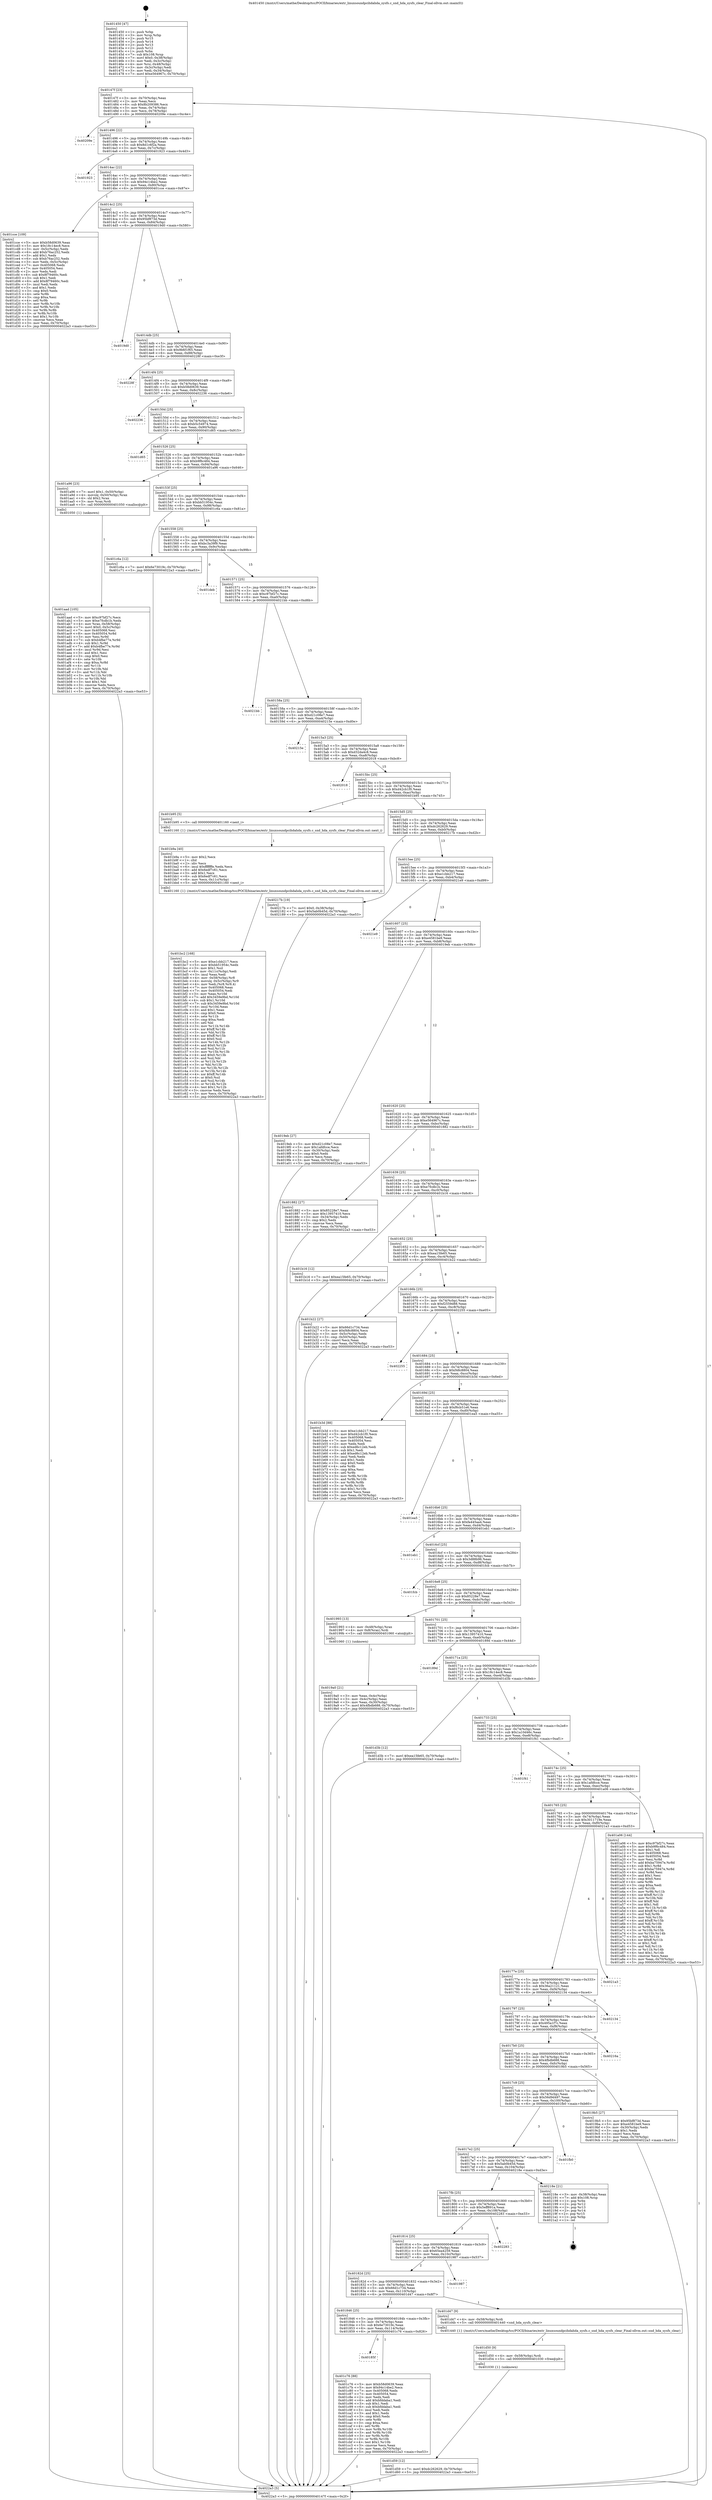 digraph "0x401450" {
  label = "0x401450 (/mnt/c/Users/mathe/Desktop/tcc/POCII/binaries/extr_linuxsoundpcihdahda_sysfs.c_snd_hda_sysfs_clear_Final-ollvm.out::main(0))"
  labelloc = "t"
  node[shape=record]

  Entry [label="",width=0.3,height=0.3,shape=circle,fillcolor=black,style=filled]
  "0x40147f" [label="{
     0x40147f [23]\l
     | [instrs]\l
     &nbsp;&nbsp;0x40147f \<+3\>: mov -0x70(%rbp),%eax\l
     &nbsp;&nbsp;0x401482 \<+2\>: mov %eax,%ecx\l
     &nbsp;&nbsp;0x401484 \<+6\>: sub $0x8b209386,%ecx\l
     &nbsp;&nbsp;0x40148a \<+3\>: mov %eax,-0x74(%rbp)\l
     &nbsp;&nbsp;0x40148d \<+3\>: mov %ecx,-0x78(%rbp)\l
     &nbsp;&nbsp;0x401490 \<+6\>: je 000000000040209e \<main+0xc4e\>\l
  }"]
  "0x40209e" [label="{
     0x40209e\l
  }", style=dashed]
  "0x401496" [label="{
     0x401496 [22]\l
     | [instrs]\l
     &nbsp;&nbsp;0x401496 \<+5\>: jmp 000000000040149b \<main+0x4b\>\l
     &nbsp;&nbsp;0x40149b \<+3\>: mov -0x74(%rbp),%eax\l
     &nbsp;&nbsp;0x40149e \<+5\>: sub $0x8d1c6f2a,%eax\l
     &nbsp;&nbsp;0x4014a3 \<+3\>: mov %eax,-0x7c(%rbp)\l
     &nbsp;&nbsp;0x4014a6 \<+6\>: je 0000000000401923 \<main+0x4d3\>\l
  }"]
  Exit [label="",width=0.3,height=0.3,shape=circle,fillcolor=black,style=filled,peripheries=2]
  "0x401923" [label="{
     0x401923\l
  }", style=dashed]
  "0x4014ac" [label="{
     0x4014ac [22]\l
     | [instrs]\l
     &nbsp;&nbsp;0x4014ac \<+5\>: jmp 00000000004014b1 \<main+0x61\>\l
     &nbsp;&nbsp;0x4014b1 \<+3\>: mov -0x74(%rbp),%eax\l
     &nbsp;&nbsp;0x4014b4 \<+5\>: sub $0x94c14be2,%eax\l
     &nbsp;&nbsp;0x4014b9 \<+3\>: mov %eax,-0x80(%rbp)\l
     &nbsp;&nbsp;0x4014bc \<+6\>: je 0000000000401cce \<main+0x87e\>\l
  }"]
  "0x401d59" [label="{
     0x401d59 [12]\l
     | [instrs]\l
     &nbsp;&nbsp;0x401d59 \<+7\>: movl $0xdc262629,-0x70(%rbp)\l
     &nbsp;&nbsp;0x401d60 \<+5\>: jmp 00000000004022a3 \<main+0xe53\>\l
  }"]
  "0x401cce" [label="{
     0x401cce [109]\l
     | [instrs]\l
     &nbsp;&nbsp;0x401cce \<+5\>: mov $0xb58d0639,%eax\l
     &nbsp;&nbsp;0x401cd3 \<+5\>: mov $0x18c14ec8,%ecx\l
     &nbsp;&nbsp;0x401cd8 \<+3\>: mov -0x5c(%rbp),%edx\l
     &nbsp;&nbsp;0x401cdb \<+6\>: add $0xb76ac252,%edx\l
     &nbsp;&nbsp;0x401ce1 \<+3\>: add $0x1,%edx\l
     &nbsp;&nbsp;0x401ce4 \<+6\>: sub $0xb76ac252,%edx\l
     &nbsp;&nbsp;0x401cea \<+3\>: mov %edx,-0x5c(%rbp)\l
     &nbsp;&nbsp;0x401ced \<+7\>: mov 0x405068,%edx\l
     &nbsp;&nbsp;0x401cf4 \<+7\>: mov 0x405054,%esi\l
     &nbsp;&nbsp;0x401cfb \<+2\>: mov %edx,%edi\l
     &nbsp;&nbsp;0x401cfd \<+6\>: sub $0x8f79460c,%edi\l
     &nbsp;&nbsp;0x401d03 \<+3\>: sub $0x1,%edi\l
     &nbsp;&nbsp;0x401d06 \<+6\>: add $0x8f79460c,%edi\l
     &nbsp;&nbsp;0x401d0c \<+3\>: imul %edi,%edx\l
     &nbsp;&nbsp;0x401d0f \<+3\>: and $0x1,%edx\l
     &nbsp;&nbsp;0x401d12 \<+3\>: cmp $0x0,%edx\l
     &nbsp;&nbsp;0x401d15 \<+4\>: sete %r8b\l
     &nbsp;&nbsp;0x401d19 \<+3\>: cmp $0xa,%esi\l
     &nbsp;&nbsp;0x401d1c \<+4\>: setl %r9b\l
     &nbsp;&nbsp;0x401d20 \<+3\>: mov %r8b,%r10b\l
     &nbsp;&nbsp;0x401d23 \<+3\>: and %r9b,%r10b\l
     &nbsp;&nbsp;0x401d26 \<+3\>: xor %r9b,%r8b\l
     &nbsp;&nbsp;0x401d29 \<+3\>: or %r8b,%r10b\l
     &nbsp;&nbsp;0x401d2c \<+4\>: test $0x1,%r10b\l
     &nbsp;&nbsp;0x401d30 \<+3\>: cmovne %ecx,%eax\l
     &nbsp;&nbsp;0x401d33 \<+3\>: mov %eax,-0x70(%rbp)\l
     &nbsp;&nbsp;0x401d36 \<+5\>: jmp 00000000004022a3 \<main+0xe53\>\l
  }"]
  "0x4014c2" [label="{
     0x4014c2 [25]\l
     | [instrs]\l
     &nbsp;&nbsp;0x4014c2 \<+5\>: jmp 00000000004014c7 \<main+0x77\>\l
     &nbsp;&nbsp;0x4014c7 \<+3\>: mov -0x74(%rbp),%eax\l
     &nbsp;&nbsp;0x4014ca \<+5\>: sub $0x95bf873d,%eax\l
     &nbsp;&nbsp;0x4014cf \<+6\>: mov %eax,-0x84(%rbp)\l
     &nbsp;&nbsp;0x4014d5 \<+6\>: je 00000000004019d0 \<main+0x580\>\l
  }"]
  "0x401d50" [label="{
     0x401d50 [9]\l
     | [instrs]\l
     &nbsp;&nbsp;0x401d50 \<+4\>: mov -0x58(%rbp),%rdi\l
     &nbsp;&nbsp;0x401d54 \<+5\>: call 0000000000401030 \<free@plt\>\l
     | [calls]\l
     &nbsp;&nbsp;0x401030 \{1\} (unknown)\l
  }"]
  "0x4019d0" [label="{
     0x4019d0\l
  }", style=dashed]
  "0x4014db" [label="{
     0x4014db [25]\l
     | [instrs]\l
     &nbsp;&nbsp;0x4014db \<+5\>: jmp 00000000004014e0 \<main+0x90\>\l
     &nbsp;&nbsp;0x4014e0 \<+3\>: mov -0x74(%rbp),%eax\l
     &nbsp;&nbsp;0x4014e3 \<+5\>: sub $0x9b6f1f65,%eax\l
     &nbsp;&nbsp;0x4014e8 \<+6\>: mov %eax,-0x88(%rbp)\l
     &nbsp;&nbsp;0x4014ee \<+6\>: je 000000000040228f \<main+0xe3f\>\l
  }"]
  "0x40185f" [label="{
     0x40185f\l
  }", style=dashed]
  "0x40228f" [label="{
     0x40228f\l
  }", style=dashed]
  "0x4014f4" [label="{
     0x4014f4 [25]\l
     | [instrs]\l
     &nbsp;&nbsp;0x4014f4 \<+5\>: jmp 00000000004014f9 \<main+0xa9\>\l
     &nbsp;&nbsp;0x4014f9 \<+3\>: mov -0x74(%rbp),%eax\l
     &nbsp;&nbsp;0x4014fc \<+5\>: sub $0xb58d0639,%eax\l
     &nbsp;&nbsp;0x401501 \<+6\>: mov %eax,-0x8c(%rbp)\l
     &nbsp;&nbsp;0x401507 \<+6\>: je 0000000000402236 \<main+0xde6\>\l
  }"]
  "0x401c76" [label="{
     0x401c76 [88]\l
     | [instrs]\l
     &nbsp;&nbsp;0x401c76 \<+5\>: mov $0xb58d0639,%eax\l
     &nbsp;&nbsp;0x401c7b \<+5\>: mov $0x94c14be2,%ecx\l
     &nbsp;&nbsp;0x401c80 \<+7\>: mov 0x405068,%edx\l
     &nbsp;&nbsp;0x401c87 \<+7\>: mov 0x405054,%esi\l
     &nbsp;&nbsp;0x401c8e \<+2\>: mov %edx,%edi\l
     &nbsp;&nbsp;0x401c90 \<+6\>: add $0xbfddaba1,%edi\l
     &nbsp;&nbsp;0x401c96 \<+3\>: sub $0x1,%edi\l
     &nbsp;&nbsp;0x401c99 \<+6\>: sub $0xbfddaba1,%edi\l
     &nbsp;&nbsp;0x401c9f \<+3\>: imul %edi,%edx\l
     &nbsp;&nbsp;0x401ca2 \<+3\>: and $0x1,%edx\l
     &nbsp;&nbsp;0x401ca5 \<+3\>: cmp $0x0,%edx\l
     &nbsp;&nbsp;0x401ca8 \<+4\>: sete %r8b\l
     &nbsp;&nbsp;0x401cac \<+3\>: cmp $0xa,%esi\l
     &nbsp;&nbsp;0x401caf \<+4\>: setl %r9b\l
     &nbsp;&nbsp;0x401cb3 \<+3\>: mov %r8b,%r10b\l
     &nbsp;&nbsp;0x401cb6 \<+3\>: and %r9b,%r10b\l
     &nbsp;&nbsp;0x401cb9 \<+3\>: xor %r9b,%r8b\l
     &nbsp;&nbsp;0x401cbc \<+3\>: or %r8b,%r10b\l
     &nbsp;&nbsp;0x401cbf \<+4\>: test $0x1,%r10b\l
     &nbsp;&nbsp;0x401cc3 \<+3\>: cmovne %ecx,%eax\l
     &nbsp;&nbsp;0x401cc6 \<+3\>: mov %eax,-0x70(%rbp)\l
     &nbsp;&nbsp;0x401cc9 \<+5\>: jmp 00000000004022a3 \<main+0xe53\>\l
  }"]
  "0x402236" [label="{
     0x402236\l
  }", style=dashed]
  "0x40150d" [label="{
     0x40150d [25]\l
     | [instrs]\l
     &nbsp;&nbsp;0x40150d \<+5\>: jmp 0000000000401512 \<main+0xc2\>\l
     &nbsp;&nbsp;0x401512 \<+3\>: mov -0x74(%rbp),%eax\l
     &nbsp;&nbsp;0x401515 \<+5\>: sub $0xb5c54974,%eax\l
     &nbsp;&nbsp;0x40151a \<+6\>: mov %eax,-0x90(%rbp)\l
     &nbsp;&nbsp;0x401520 \<+6\>: je 0000000000401d65 \<main+0x915\>\l
  }"]
  "0x401846" [label="{
     0x401846 [25]\l
     | [instrs]\l
     &nbsp;&nbsp;0x401846 \<+5\>: jmp 000000000040184b \<main+0x3fb\>\l
     &nbsp;&nbsp;0x40184b \<+3\>: mov -0x74(%rbp),%eax\l
     &nbsp;&nbsp;0x40184e \<+5\>: sub $0x6e73019c,%eax\l
     &nbsp;&nbsp;0x401853 \<+6\>: mov %eax,-0x114(%rbp)\l
     &nbsp;&nbsp;0x401859 \<+6\>: je 0000000000401c76 \<main+0x826\>\l
  }"]
  "0x401d65" [label="{
     0x401d65\l
  }", style=dashed]
  "0x401526" [label="{
     0x401526 [25]\l
     | [instrs]\l
     &nbsp;&nbsp;0x401526 \<+5\>: jmp 000000000040152b \<main+0xdb\>\l
     &nbsp;&nbsp;0x40152b \<+3\>: mov -0x74(%rbp),%eax\l
     &nbsp;&nbsp;0x40152e \<+5\>: sub $0xb9f6c484,%eax\l
     &nbsp;&nbsp;0x401533 \<+6\>: mov %eax,-0x94(%rbp)\l
     &nbsp;&nbsp;0x401539 \<+6\>: je 0000000000401a96 \<main+0x646\>\l
  }"]
  "0x401d47" [label="{
     0x401d47 [9]\l
     | [instrs]\l
     &nbsp;&nbsp;0x401d47 \<+4\>: mov -0x58(%rbp),%rdi\l
     &nbsp;&nbsp;0x401d4b \<+5\>: call 0000000000401440 \<snd_hda_sysfs_clear\>\l
     | [calls]\l
     &nbsp;&nbsp;0x401440 \{1\} (/mnt/c/Users/mathe/Desktop/tcc/POCII/binaries/extr_linuxsoundpcihdahda_sysfs.c_snd_hda_sysfs_clear_Final-ollvm.out::snd_hda_sysfs_clear)\l
  }"]
  "0x401a96" [label="{
     0x401a96 [23]\l
     | [instrs]\l
     &nbsp;&nbsp;0x401a96 \<+7\>: movl $0x1,-0x50(%rbp)\l
     &nbsp;&nbsp;0x401a9d \<+4\>: movslq -0x50(%rbp),%rax\l
     &nbsp;&nbsp;0x401aa1 \<+4\>: shl $0x2,%rax\l
     &nbsp;&nbsp;0x401aa5 \<+3\>: mov %rax,%rdi\l
     &nbsp;&nbsp;0x401aa8 \<+5\>: call 0000000000401050 \<malloc@plt\>\l
     | [calls]\l
     &nbsp;&nbsp;0x401050 \{1\} (unknown)\l
  }"]
  "0x40153f" [label="{
     0x40153f [25]\l
     | [instrs]\l
     &nbsp;&nbsp;0x40153f \<+5\>: jmp 0000000000401544 \<main+0xf4\>\l
     &nbsp;&nbsp;0x401544 \<+3\>: mov -0x74(%rbp),%eax\l
     &nbsp;&nbsp;0x401547 \<+5\>: sub $0xbb51954c,%eax\l
     &nbsp;&nbsp;0x40154c \<+6\>: mov %eax,-0x98(%rbp)\l
     &nbsp;&nbsp;0x401552 \<+6\>: je 0000000000401c6a \<main+0x81a\>\l
  }"]
  "0x40182d" [label="{
     0x40182d [25]\l
     | [instrs]\l
     &nbsp;&nbsp;0x40182d \<+5\>: jmp 0000000000401832 \<main+0x3e2\>\l
     &nbsp;&nbsp;0x401832 \<+3\>: mov -0x74(%rbp),%eax\l
     &nbsp;&nbsp;0x401835 \<+5\>: sub $0x66d1c734,%eax\l
     &nbsp;&nbsp;0x40183a \<+6\>: mov %eax,-0x110(%rbp)\l
     &nbsp;&nbsp;0x401840 \<+6\>: je 0000000000401d47 \<main+0x8f7\>\l
  }"]
  "0x401c6a" [label="{
     0x401c6a [12]\l
     | [instrs]\l
     &nbsp;&nbsp;0x401c6a \<+7\>: movl $0x6e73019c,-0x70(%rbp)\l
     &nbsp;&nbsp;0x401c71 \<+5\>: jmp 00000000004022a3 \<main+0xe53\>\l
  }"]
  "0x401558" [label="{
     0x401558 [25]\l
     | [instrs]\l
     &nbsp;&nbsp;0x401558 \<+5\>: jmp 000000000040155d \<main+0x10d\>\l
     &nbsp;&nbsp;0x40155d \<+3\>: mov -0x74(%rbp),%eax\l
     &nbsp;&nbsp;0x401560 \<+5\>: sub $0xbc3a39f9,%eax\l
     &nbsp;&nbsp;0x401565 \<+6\>: mov %eax,-0x9c(%rbp)\l
     &nbsp;&nbsp;0x40156b \<+6\>: je 0000000000401deb \<main+0x99b\>\l
  }"]
  "0x401987" [label="{
     0x401987\l
  }", style=dashed]
  "0x401deb" [label="{
     0x401deb\l
  }", style=dashed]
  "0x401571" [label="{
     0x401571 [25]\l
     | [instrs]\l
     &nbsp;&nbsp;0x401571 \<+5\>: jmp 0000000000401576 \<main+0x126\>\l
     &nbsp;&nbsp;0x401576 \<+3\>: mov -0x74(%rbp),%eax\l
     &nbsp;&nbsp;0x401579 \<+5\>: sub $0xc97bf27c,%eax\l
     &nbsp;&nbsp;0x40157e \<+6\>: mov %eax,-0xa0(%rbp)\l
     &nbsp;&nbsp;0x401584 \<+6\>: je 00000000004021bb \<main+0xd6b\>\l
  }"]
  "0x401814" [label="{
     0x401814 [25]\l
     | [instrs]\l
     &nbsp;&nbsp;0x401814 \<+5\>: jmp 0000000000401819 \<main+0x3c9\>\l
     &nbsp;&nbsp;0x401819 \<+3\>: mov -0x74(%rbp),%eax\l
     &nbsp;&nbsp;0x40181c \<+5\>: sub $0x65ea4259,%eax\l
     &nbsp;&nbsp;0x401821 \<+6\>: mov %eax,-0x10c(%rbp)\l
     &nbsp;&nbsp;0x401827 \<+6\>: je 0000000000401987 \<main+0x537\>\l
  }"]
  "0x4021bb" [label="{
     0x4021bb\l
  }", style=dashed]
  "0x40158a" [label="{
     0x40158a [25]\l
     | [instrs]\l
     &nbsp;&nbsp;0x40158a \<+5\>: jmp 000000000040158f \<main+0x13f\>\l
     &nbsp;&nbsp;0x40158f \<+3\>: mov -0x74(%rbp),%eax\l
     &nbsp;&nbsp;0x401592 \<+5\>: sub $0xd21c08e7,%eax\l
     &nbsp;&nbsp;0x401597 \<+6\>: mov %eax,-0xa4(%rbp)\l
     &nbsp;&nbsp;0x40159d \<+6\>: je 000000000040215e \<main+0xd0e\>\l
  }"]
  "0x402283" [label="{
     0x402283\l
  }", style=dashed]
  "0x40215e" [label="{
     0x40215e\l
  }", style=dashed]
  "0x4015a3" [label="{
     0x4015a3 [25]\l
     | [instrs]\l
     &nbsp;&nbsp;0x4015a3 \<+5\>: jmp 00000000004015a8 \<main+0x158\>\l
     &nbsp;&nbsp;0x4015a8 \<+3\>: mov -0x74(%rbp),%eax\l
     &nbsp;&nbsp;0x4015ab \<+5\>: sub $0xd32da4c8,%eax\l
     &nbsp;&nbsp;0x4015b0 \<+6\>: mov %eax,-0xa8(%rbp)\l
     &nbsp;&nbsp;0x4015b6 \<+6\>: je 0000000000402018 \<main+0xbc8\>\l
  }"]
  "0x4017fb" [label="{
     0x4017fb [25]\l
     | [instrs]\l
     &nbsp;&nbsp;0x4017fb \<+5\>: jmp 0000000000401800 \<main+0x3b0\>\l
     &nbsp;&nbsp;0x401800 \<+3\>: mov -0x74(%rbp),%eax\l
     &nbsp;&nbsp;0x401803 \<+5\>: sub $0x5eff891a,%eax\l
     &nbsp;&nbsp;0x401808 \<+6\>: mov %eax,-0x108(%rbp)\l
     &nbsp;&nbsp;0x40180e \<+6\>: je 0000000000402283 \<main+0xe33\>\l
  }"]
  "0x402018" [label="{
     0x402018\l
  }", style=dashed]
  "0x4015bc" [label="{
     0x4015bc [25]\l
     | [instrs]\l
     &nbsp;&nbsp;0x4015bc \<+5\>: jmp 00000000004015c1 \<main+0x171\>\l
     &nbsp;&nbsp;0x4015c1 \<+3\>: mov -0x74(%rbp),%eax\l
     &nbsp;&nbsp;0x4015c4 \<+5\>: sub $0xd42cb1f0,%eax\l
     &nbsp;&nbsp;0x4015c9 \<+6\>: mov %eax,-0xac(%rbp)\l
     &nbsp;&nbsp;0x4015cf \<+6\>: je 0000000000401b95 \<main+0x745\>\l
  }"]
  "0x40218e" [label="{
     0x40218e [21]\l
     | [instrs]\l
     &nbsp;&nbsp;0x40218e \<+3\>: mov -0x38(%rbp),%eax\l
     &nbsp;&nbsp;0x402191 \<+7\>: add $0x108,%rsp\l
     &nbsp;&nbsp;0x402198 \<+1\>: pop %rbx\l
     &nbsp;&nbsp;0x402199 \<+2\>: pop %r12\l
     &nbsp;&nbsp;0x40219b \<+2\>: pop %r13\l
     &nbsp;&nbsp;0x40219d \<+2\>: pop %r14\l
     &nbsp;&nbsp;0x40219f \<+2\>: pop %r15\l
     &nbsp;&nbsp;0x4021a1 \<+1\>: pop %rbp\l
     &nbsp;&nbsp;0x4021a2 \<+1\>: ret\l
  }"]
  "0x401b95" [label="{
     0x401b95 [5]\l
     | [instrs]\l
     &nbsp;&nbsp;0x401b95 \<+5\>: call 0000000000401160 \<next_i\>\l
     | [calls]\l
     &nbsp;&nbsp;0x401160 \{1\} (/mnt/c/Users/mathe/Desktop/tcc/POCII/binaries/extr_linuxsoundpcihdahda_sysfs.c_snd_hda_sysfs_clear_Final-ollvm.out::next_i)\l
  }"]
  "0x4015d5" [label="{
     0x4015d5 [25]\l
     | [instrs]\l
     &nbsp;&nbsp;0x4015d5 \<+5\>: jmp 00000000004015da \<main+0x18a\>\l
     &nbsp;&nbsp;0x4015da \<+3\>: mov -0x74(%rbp),%eax\l
     &nbsp;&nbsp;0x4015dd \<+5\>: sub $0xdc262629,%eax\l
     &nbsp;&nbsp;0x4015e2 \<+6\>: mov %eax,-0xb0(%rbp)\l
     &nbsp;&nbsp;0x4015e8 \<+6\>: je 000000000040217b \<main+0xd2b\>\l
  }"]
  "0x4017e2" [label="{
     0x4017e2 [25]\l
     | [instrs]\l
     &nbsp;&nbsp;0x4017e2 \<+5\>: jmp 00000000004017e7 \<main+0x397\>\l
     &nbsp;&nbsp;0x4017e7 \<+3\>: mov -0x74(%rbp),%eax\l
     &nbsp;&nbsp;0x4017ea \<+5\>: sub $0x5ab0b45d,%eax\l
     &nbsp;&nbsp;0x4017ef \<+6\>: mov %eax,-0x104(%rbp)\l
     &nbsp;&nbsp;0x4017f5 \<+6\>: je 000000000040218e \<main+0xd3e\>\l
  }"]
  "0x40217b" [label="{
     0x40217b [19]\l
     | [instrs]\l
     &nbsp;&nbsp;0x40217b \<+7\>: movl $0x0,-0x38(%rbp)\l
     &nbsp;&nbsp;0x402182 \<+7\>: movl $0x5ab0b45d,-0x70(%rbp)\l
     &nbsp;&nbsp;0x402189 \<+5\>: jmp 00000000004022a3 \<main+0xe53\>\l
  }"]
  "0x4015ee" [label="{
     0x4015ee [25]\l
     | [instrs]\l
     &nbsp;&nbsp;0x4015ee \<+5\>: jmp 00000000004015f3 \<main+0x1a3\>\l
     &nbsp;&nbsp;0x4015f3 \<+3\>: mov -0x74(%rbp),%eax\l
     &nbsp;&nbsp;0x4015f6 \<+5\>: sub $0xe1cbb217,%eax\l
     &nbsp;&nbsp;0x4015fb \<+6\>: mov %eax,-0xb4(%rbp)\l
     &nbsp;&nbsp;0x401601 \<+6\>: je 00000000004021e9 \<main+0xd99\>\l
  }"]
  "0x401fb0" [label="{
     0x401fb0\l
  }", style=dashed]
  "0x4021e9" [label="{
     0x4021e9\l
  }", style=dashed]
  "0x401607" [label="{
     0x401607 [25]\l
     | [instrs]\l
     &nbsp;&nbsp;0x401607 \<+5\>: jmp 000000000040160c \<main+0x1bc\>\l
     &nbsp;&nbsp;0x40160c \<+3\>: mov -0x74(%rbp),%eax\l
     &nbsp;&nbsp;0x40160f \<+5\>: sub $0xe4581be9,%eax\l
     &nbsp;&nbsp;0x401614 \<+6\>: mov %eax,-0xb8(%rbp)\l
     &nbsp;&nbsp;0x40161a \<+6\>: je 00000000004019eb \<main+0x59b\>\l
  }"]
  "0x401bc2" [label="{
     0x401bc2 [168]\l
     | [instrs]\l
     &nbsp;&nbsp;0x401bc2 \<+5\>: mov $0xe1cbb217,%ecx\l
     &nbsp;&nbsp;0x401bc7 \<+5\>: mov $0xbb51954c,%edx\l
     &nbsp;&nbsp;0x401bcc \<+3\>: mov $0x1,%sil\l
     &nbsp;&nbsp;0x401bcf \<+6\>: mov -0x11c(%rbp),%edi\l
     &nbsp;&nbsp;0x401bd5 \<+3\>: imul %eax,%edi\l
     &nbsp;&nbsp;0x401bd8 \<+4\>: mov -0x58(%rbp),%r8\l
     &nbsp;&nbsp;0x401bdc \<+4\>: movslq -0x5c(%rbp),%r9\l
     &nbsp;&nbsp;0x401be0 \<+4\>: mov %edi,(%r8,%r9,4)\l
     &nbsp;&nbsp;0x401be4 \<+7\>: mov 0x405068,%eax\l
     &nbsp;&nbsp;0x401beb \<+7\>: mov 0x405054,%edi\l
     &nbsp;&nbsp;0x401bf2 \<+3\>: mov %eax,%r10d\l
     &nbsp;&nbsp;0x401bf5 \<+7\>: add $0x3459e9bd,%r10d\l
     &nbsp;&nbsp;0x401bfc \<+4\>: sub $0x1,%r10d\l
     &nbsp;&nbsp;0x401c00 \<+7\>: sub $0x3459e9bd,%r10d\l
     &nbsp;&nbsp;0x401c07 \<+4\>: imul %r10d,%eax\l
     &nbsp;&nbsp;0x401c0b \<+3\>: and $0x1,%eax\l
     &nbsp;&nbsp;0x401c0e \<+3\>: cmp $0x0,%eax\l
     &nbsp;&nbsp;0x401c11 \<+4\>: sete %r11b\l
     &nbsp;&nbsp;0x401c15 \<+3\>: cmp $0xa,%edi\l
     &nbsp;&nbsp;0x401c18 \<+3\>: setl %bl\l
     &nbsp;&nbsp;0x401c1b \<+3\>: mov %r11b,%r14b\l
     &nbsp;&nbsp;0x401c1e \<+4\>: xor $0xff,%r14b\l
     &nbsp;&nbsp;0x401c22 \<+3\>: mov %bl,%r15b\l
     &nbsp;&nbsp;0x401c25 \<+4\>: xor $0xff,%r15b\l
     &nbsp;&nbsp;0x401c29 \<+4\>: xor $0x0,%sil\l
     &nbsp;&nbsp;0x401c2d \<+3\>: mov %r14b,%r12b\l
     &nbsp;&nbsp;0x401c30 \<+4\>: and $0x0,%r12b\l
     &nbsp;&nbsp;0x401c34 \<+3\>: and %sil,%r11b\l
     &nbsp;&nbsp;0x401c37 \<+3\>: mov %r15b,%r13b\l
     &nbsp;&nbsp;0x401c3a \<+4\>: and $0x0,%r13b\l
     &nbsp;&nbsp;0x401c3e \<+3\>: and %sil,%bl\l
     &nbsp;&nbsp;0x401c41 \<+3\>: or %r11b,%r12b\l
     &nbsp;&nbsp;0x401c44 \<+3\>: or %bl,%r13b\l
     &nbsp;&nbsp;0x401c47 \<+3\>: xor %r13b,%r12b\l
     &nbsp;&nbsp;0x401c4a \<+3\>: or %r15b,%r14b\l
     &nbsp;&nbsp;0x401c4d \<+4\>: xor $0xff,%r14b\l
     &nbsp;&nbsp;0x401c51 \<+4\>: or $0x0,%sil\l
     &nbsp;&nbsp;0x401c55 \<+3\>: and %sil,%r14b\l
     &nbsp;&nbsp;0x401c58 \<+3\>: or %r14b,%r12b\l
     &nbsp;&nbsp;0x401c5b \<+4\>: test $0x1,%r12b\l
     &nbsp;&nbsp;0x401c5f \<+3\>: cmovne %edx,%ecx\l
     &nbsp;&nbsp;0x401c62 \<+3\>: mov %ecx,-0x70(%rbp)\l
     &nbsp;&nbsp;0x401c65 \<+5\>: jmp 00000000004022a3 \<main+0xe53\>\l
  }"]
  "0x4019eb" [label="{
     0x4019eb [27]\l
     | [instrs]\l
     &nbsp;&nbsp;0x4019eb \<+5\>: mov $0xd21c08e7,%eax\l
     &nbsp;&nbsp;0x4019f0 \<+5\>: mov $0x1afdfcce,%ecx\l
     &nbsp;&nbsp;0x4019f5 \<+3\>: mov -0x30(%rbp),%edx\l
     &nbsp;&nbsp;0x4019f8 \<+3\>: cmp $0x0,%edx\l
     &nbsp;&nbsp;0x4019fb \<+3\>: cmove %ecx,%eax\l
     &nbsp;&nbsp;0x4019fe \<+3\>: mov %eax,-0x70(%rbp)\l
     &nbsp;&nbsp;0x401a01 \<+5\>: jmp 00000000004022a3 \<main+0xe53\>\l
  }"]
  "0x401620" [label="{
     0x401620 [25]\l
     | [instrs]\l
     &nbsp;&nbsp;0x401620 \<+5\>: jmp 0000000000401625 \<main+0x1d5\>\l
     &nbsp;&nbsp;0x401625 \<+3\>: mov -0x74(%rbp),%eax\l
     &nbsp;&nbsp;0x401628 \<+5\>: sub $0xe564967c,%eax\l
     &nbsp;&nbsp;0x40162d \<+6\>: mov %eax,-0xbc(%rbp)\l
     &nbsp;&nbsp;0x401633 \<+6\>: je 0000000000401882 \<main+0x432\>\l
  }"]
  "0x401b9a" [label="{
     0x401b9a [40]\l
     | [instrs]\l
     &nbsp;&nbsp;0x401b9a \<+5\>: mov $0x2,%ecx\l
     &nbsp;&nbsp;0x401b9f \<+1\>: cltd\l
     &nbsp;&nbsp;0x401ba0 \<+2\>: idiv %ecx\l
     &nbsp;&nbsp;0x401ba2 \<+6\>: imul $0xfffffffe,%edx,%ecx\l
     &nbsp;&nbsp;0x401ba8 \<+6\>: add $0x6edf7c61,%ecx\l
     &nbsp;&nbsp;0x401bae \<+3\>: add $0x1,%ecx\l
     &nbsp;&nbsp;0x401bb1 \<+6\>: sub $0x6edf7c61,%ecx\l
     &nbsp;&nbsp;0x401bb7 \<+6\>: mov %ecx,-0x11c(%rbp)\l
     &nbsp;&nbsp;0x401bbd \<+5\>: call 0000000000401160 \<next_i\>\l
     | [calls]\l
     &nbsp;&nbsp;0x401160 \{1\} (/mnt/c/Users/mathe/Desktop/tcc/POCII/binaries/extr_linuxsoundpcihdahda_sysfs.c_snd_hda_sysfs_clear_Final-ollvm.out::next_i)\l
  }"]
  "0x401882" [label="{
     0x401882 [27]\l
     | [instrs]\l
     &nbsp;&nbsp;0x401882 \<+5\>: mov $0x85228e7,%eax\l
     &nbsp;&nbsp;0x401887 \<+5\>: mov $0x13957410,%ecx\l
     &nbsp;&nbsp;0x40188c \<+3\>: mov -0x34(%rbp),%edx\l
     &nbsp;&nbsp;0x40188f \<+3\>: cmp $0x2,%edx\l
     &nbsp;&nbsp;0x401892 \<+3\>: cmovne %ecx,%eax\l
     &nbsp;&nbsp;0x401895 \<+3\>: mov %eax,-0x70(%rbp)\l
     &nbsp;&nbsp;0x401898 \<+5\>: jmp 00000000004022a3 \<main+0xe53\>\l
  }"]
  "0x401639" [label="{
     0x401639 [25]\l
     | [instrs]\l
     &nbsp;&nbsp;0x401639 \<+5\>: jmp 000000000040163e \<main+0x1ee\>\l
     &nbsp;&nbsp;0x40163e \<+3\>: mov -0x74(%rbp),%eax\l
     &nbsp;&nbsp;0x401641 \<+5\>: sub $0xe7fcdb1b,%eax\l
     &nbsp;&nbsp;0x401646 \<+6\>: mov %eax,-0xc0(%rbp)\l
     &nbsp;&nbsp;0x40164c \<+6\>: je 0000000000401b16 \<main+0x6c6\>\l
  }"]
  "0x4022a3" [label="{
     0x4022a3 [5]\l
     | [instrs]\l
     &nbsp;&nbsp;0x4022a3 \<+5\>: jmp 000000000040147f \<main+0x2f\>\l
  }"]
  "0x401450" [label="{
     0x401450 [47]\l
     | [instrs]\l
     &nbsp;&nbsp;0x401450 \<+1\>: push %rbp\l
     &nbsp;&nbsp;0x401451 \<+3\>: mov %rsp,%rbp\l
     &nbsp;&nbsp;0x401454 \<+2\>: push %r15\l
     &nbsp;&nbsp;0x401456 \<+2\>: push %r14\l
     &nbsp;&nbsp;0x401458 \<+2\>: push %r13\l
     &nbsp;&nbsp;0x40145a \<+2\>: push %r12\l
     &nbsp;&nbsp;0x40145c \<+1\>: push %rbx\l
     &nbsp;&nbsp;0x40145d \<+7\>: sub $0x108,%rsp\l
     &nbsp;&nbsp;0x401464 \<+7\>: movl $0x0,-0x38(%rbp)\l
     &nbsp;&nbsp;0x40146b \<+3\>: mov %edi,-0x3c(%rbp)\l
     &nbsp;&nbsp;0x40146e \<+4\>: mov %rsi,-0x48(%rbp)\l
     &nbsp;&nbsp;0x401472 \<+3\>: mov -0x3c(%rbp),%edi\l
     &nbsp;&nbsp;0x401475 \<+3\>: mov %edi,-0x34(%rbp)\l
     &nbsp;&nbsp;0x401478 \<+7\>: movl $0xe564967c,-0x70(%rbp)\l
  }"]
  "0x401aad" [label="{
     0x401aad [105]\l
     | [instrs]\l
     &nbsp;&nbsp;0x401aad \<+5\>: mov $0xc97bf27c,%ecx\l
     &nbsp;&nbsp;0x401ab2 \<+5\>: mov $0xe7fcdb1b,%edx\l
     &nbsp;&nbsp;0x401ab7 \<+4\>: mov %rax,-0x58(%rbp)\l
     &nbsp;&nbsp;0x401abb \<+7\>: movl $0x0,-0x5c(%rbp)\l
     &nbsp;&nbsp;0x401ac2 \<+7\>: mov 0x405068,%esi\l
     &nbsp;&nbsp;0x401ac9 \<+8\>: mov 0x405054,%r8d\l
     &nbsp;&nbsp;0x401ad1 \<+3\>: mov %esi,%r9d\l
     &nbsp;&nbsp;0x401ad4 \<+7\>: sub $0xb4fbe77e,%r9d\l
     &nbsp;&nbsp;0x401adb \<+4\>: sub $0x1,%r9d\l
     &nbsp;&nbsp;0x401adf \<+7\>: add $0xb4fbe77e,%r9d\l
     &nbsp;&nbsp;0x401ae6 \<+4\>: imul %r9d,%esi\l
     &nbsp;&nbsp;0x401aea \<+3\>: and $0x1,%esi\l
     &nbsp;&nbsp;0x401aed \<+3\>: cmp $0x0,%esi\l
     &nbsp;&nbsp;0x401af0 \<+4\>: sete %r10b\l
     &nbsp;&nbsp;0x401af4 \<+4\>: cmp $0xa,%r8d\l
     &nbsp;&nbsp;0x401af8 \<+4\>: setl %r11b\l
     &nbsp;&nbsp;0x401afc \<+3\>: mov %r10b,%bl\l
     &nbsp;&nbsp;0x401aff \<+3\>: and %r11b,%bl\l
     &nbsp;&nbsp;0x401b02 \<+3\>: xor %r11b,%r10b\l
     &nbsp;&nbsp;0x401b05 \<+3\>: or %r10b,%bl\l
     &nbsp;&nbsp;0x401b08 \<+3\>: test $0x1,%bl\l
     &nbsp;&nbsp;0x401b0b \<+3\>: cmovne %edx,%ecx\l
     &nbsp;&nbsp;0x401b0e \<+3\>: mov %ecx,-0x70(%rbp)\l
     &nbsp;&nbsp;0x401b11 \<+5\>: jmp 00000000004022a3 \<main+0xe53\>\l
  }"]
  "0x401b16" [label="{
     0x401b16 [12]\l
     | [instrs]\l
     &nbsp;&nbsp;0x401b16 \<+7\>: movl $0xea15fe65,-0x70(%rbp)\l
     &nbsp;&nbsp;0x401b1d \<+5\>: jmp 00000000004022a3 \<main+0xe53\>\l
  }"]
  "0x401652" [label="{
     0x401652 [25]\l
     | [instrs]\l
     &nbsp;&nbsp;0x401652 \<+5\>: jmp 0000000000401657 \<main+0x207\>\l
     &nbsp;&nbsp;0x401657 \<+3\>: mov -0x74(%rbp),%eax\l
     &nbsp;&nbsp;0x40165a \<+5\>: sub $0xea15fe65,%eax\l
     &nbsp;&nbsp;0x40165f \<+6\>: mov %eax,-0xc4(%rbp)\l
     &nbsp;&nbsp;0x401665 \<+6\>: je 0000000000401b22 \<main+0x6d2\>\l
  }"]
  "0x4017c9" [label="{
     0x4017c9 [25]\l
     | [instrs]\l
     &nbsp;&nbsp;0x4017c9 \<+5\>: jmp 00000000004017ce \<main+0x37e\>\l
     &nbsp;&nbsp;0x4017ce \<+3\>: mov -0x74(%rbp),%eax\l
     &nbsp;&nbsp;0x4017d1 \<+5\>: sub $0x56d9d497,%eax\l
     &nbsp;&nbsp;0x4017d6 \<+6\>: mov %eax,-0x100(%rbp)\l
     &nbsp;&nbsp;0x4017dc \<+6\>: je 0000000000401fb0 \<main+0xb60\>\l
  }"]
  "0x401b22" [label="{
     0x401b22 [27]\l
     | [instrs]\l
     &nbsp;&nbsp;0x401b22 \<+5\>: mov $0x66d1c734,%eax\l
     &nbsp;&nbsp;0x401b27 \<+5\>: mov $0xf48c8804,%ecx\l
     &nbsp;&nbsp;0x401b2c \<+3\>: mov -0x5c(%rbp),%edx\l
     &nbsp;&nbsp;0x401b2f \<+3\>: cmp -0x50(%rbp),%edx\l
     &nbsp;&nbsp;0x401b32 \<+3\>: cmovl %ecx,%eax\l
     &nbsp;&nbsp;0x401b35 \<+3\>: mov %eax,-0x70(%rbp)\l
     &nbsp;&nbsp;0x401b38 \<+5\>: jmp 00000000004022a3 \<main+0xe53\>\l
  }"]
  "0x40166b" [label="{
     0x40166b [25]\l
     | [instrs]\l
     &nbsp;&nbsp;0x40166b \<+5\>: jmp 0000000000401670 \<main+0x220\>\l
     &nbsp;&nbsp;0x401670 \<+3\>: mov -0x74(%rbp),%eax\l
     &nbsp;&nbsp;0x401673 \<+5\>: sub $0xf2559d88,%eax\l
     &nbsp;&nbsp;0x401678 \<+6\>: mov %eax,-0xc8(%rbp)\l
     &nbsp;&nbsp;0x40167e \<+6\>: je 0000000000402255 \<main+0xe05\>\l
  }"]
  "0x4019b5" [label="{
     0x4019b5 [27]\l
     | [instrs]\l
     &nbsp;&nbsp;0x4019b5 \<+5\>: mov $0x95bf873d,%eax\l
     &nbsp;&nbsp;0x4019ba \<+5\>: mov $0xe4581be9,%ecx\l
     &nbsp;&nbsp;0x4019bf \<+3\>: mov -0x30(%rbp),%edx\l
     &nbsp;&nbsp;0x4019c2 \<+3\>: cmp $0x1,%edx\l
     &nbsp;&nbsp;0x4019c5 \<+3\>: cmovl %ecx,%eax\l
     &nbsp;&nbsp;0x4019c8 \<+3\>: mov %eax,-0x70(%rbp)\l
     &nbsp;&nbsp;0x4019cb \<+5\>: jmp 00000000004022a3 \<main+0xe53\>\l
  }"]
  "0x402255" [label="{
     0x402255\l
  }", style=dashed]
  "0x401684" [label="{
     0x401684 [25]\l
     | [instrs]\l
     &nbsp;&nbsp;0x401684 \<+5\>: jmp 0000000000401689 \<main+0x239\>\l
     &nbsp;&nbsp;0x401689 \<+3\>: mov -0x74(%rbp),%eax\l
     &nbsp;&nbsp;0x40168c \<+5\>: sub $0xf48c8804,%eax\l
     &nbsp;&nbsp;0x401691 \<+6\>: mov %eax,-0xcc(%rbp)\l
     &nbsp;&nbsp;0x401697 \<+6\>: je 0000000000401b3d \<main+0x6ed\>\l
  }"]
  "0x4017b0" [label="{
     0x4017b0 [25]\l
     | [instrs]\l
     &nbsp;&nbsp;0x4017b0 \<+5\>: jmp 00000000004017b5 \<main+0x365\>\l
     &nbsp;&nbsp;0x4017b5 \<+3\>: mov -0x74(%rbp),%eax\l
     &nbsp;&nbsp;0x4017b8 \<+5\>: sub $0x4fbdb688,%eax\l
     &nbsp;&nbsp;0x4017bd \<+6\>: mov %eax,-0xfc(%rbp)\l
     &nbsp;&nbsp;0x4017c3 \<+6\>: je 00000000004019b5 \<main+0x565\>\l
  }"]
  "0x401b3d" [label="{
     0x401b3d [88]\l
     | [instrs]\l
     &nbsp;&nbsp;0x401b3d \<+5\>: mov $0xe1cbb217,%eax\l
     &nbsp;&nbsp;0x401b42 \<+5\>: mov $0xd42cb1f0,%ecx\l
     &nbsp;&nbsp;0x401b47 \<+7\>: mov 0x405068,%edx\l
     &nbsp;&nbsp;0x401b4e \<+7\>: mov 0x405054,%esi\l
     &nbsp;&nbsp;0x401b55 \<+2\>: mov %edx,%edi\l
     &nbsp;&nbsp;0x401b57 \<+6\>: sub $0xed6c12eb,%edi\l
     &nbsp;&nbsp;0x401b5d \<+3\>: sub $0x1,%edi\l
     &nbsp;&nbsp;0x401b60 \<+6\>: add $0xed6c12eb,%edi\l
     &nbsp;&nbsp;0x401b66 \<+3\>: imul %edi,%edx\l
     &nbsp;&nbsp;0x401b69 \<+3\>: and $0x1,%edx\l
     &nbsp;&nbsp;0x401b6c \<+3\>: cmp $0x0,%edx\l
     &nbsp;&nbsp;0x401b6f \<+4\>: sete %r8b\l
     &nbsp;&nbsp;0x401b73 \<+3\>: cmp $0xa,%esi\l
     &nbsp;&nbsp;0x401b76 \<+4\>: setl %r9b\l
     &nbsp;&nbsp;0x401b7a \<+3\>: mov %r8b,%r10b\l
     &nbsp;&nbsp;0x401b7d \<+3\>: and %r9b,%r10b\l
     &nbsp;&nbsp;0x401b80 \<+3\>: xor %r9b,%r8b\l
     &nbsp;&nbsp;0x401b83 \<+3\>: or %r8b,%r10b\l
     &nbsp;&nbsp;0x401b86 \<+4\>: test $0x1,%r10b\l
     &nbsp;&nbsp;0x401b8a \<+3\>: cmovne %ecx,%eax\l
     &nbsp;&nbsp;0x401b8d \<+3\>: mov %eax,-0x70(%rbp)\l
     &nbsp;&nbsp;0x401b90 \<+5\>: jmp 00000000004022a3 \<main+0xe53\>\l
  }"]
  "0x40169d" [label="{
     0x40169d [25]\l
     | [instrs]\l
     &nbsp;&nbsp;0x40169d \<+5\>: jmp 00000000004016a2 \<main+0x252\>\l
     &nbsp;&nbsp;0x4016a2 \<+3\>: mov -0x74(%rbp),%eax\l
     &nbsp;&nbsp;0x4016a5 \<+5\>: sub $0xf6cb51e6,%eax\l
     &nbsp;&nbsp;0x4016aa \<+6\>: mov %eax,-0xd0(%rbp)\l
     &nbsp;&nbsp;0x4016b0 \<+6\>: je 0000000000401ea5 \<main+0xa55\>\l
  }"]
  "0x40216a" [label="{
     0x40216a\l
  }", style=dashed]
  "0x401ea5" [label="{
     0x401ea5\l
  }", style=dashed]
  "0x4016b6" [label="{
     0x4016b6 [25]\l
     | [instrs]\l
     &nbsp;&nbsp;0x4016b6 \<+5\>: jmp 00000000004016bb \<main+0x26b\>\l
     &nbsp;&nbsp;0x4016bb \<+3\>: mov -0x74(%rbp),%eax\l
     &nbsp;&nbsp;0x4016be \<+5\>: sub $0xfa445aa4,%eax\l
     &nbsp;&nbsp;0x4016c3 \<+6\>: mov %eax,-0xd4(%rbp)\l
     &nbsp;&nbsp;0x4016c9 \<+6\>: je 0000000000401eb1 \<main+0xa61\>\l
  }"]
  "0x401797" [label="{
     0x401797 [25]\l
     | [instrs]\l
     &nbsp;&nbsp;0x401797 \<+5\>: jmp 000000000040179c \<main+0x34c\>\l
     &nbsp;&nbsp;0x40179c \<+3\>: mov -0x74(%rbp),%eax\l
     &nbsp;&nbsp;0x40179f \<+5\>: sub $0x495a1f7c,%eax\l
     &nbsp;&nbsp;0x4017a4 \<+6\>: mov %eax,-0xf8(%rbp)\l
     &nbsp;&nbsp;0x4017aa \<+6\>: je 000000000040216a \<main+0xd1a\>\l
  }"]
  "0x401eb1" [label="{
     0x401eb1\l
  }", style=dashed]
  "0x4016cf" [label="{
     0x4016cf [25]\l
     | [instrs]\l
     &nbsp;&nbsp;0x4016cf \<+5\>: jmp 00000000004016d4 \<main+0x284\>\l
     &nbsp;&nbsp;0x4016d4 \<+3\>: mov -0x74(%rbp),%eax\l
     &nbsp;&nbsp;0x4016d7 \<+5\>: sub $0x3d88b96,%eax\l
     &nbsp;&nbsp;0x4016dc \<+6\>: mov %eax,-0xd8(%rbp)\l
     &nbsp;&nbsp;0x4016e2 \<+6\>: je 0000000000401fcb \<main+0xb7b\>\l
  }"]
  "0x402134" [label="{
     0x402134\l
  }", style=dashed]
  "0x401fcb" [label="{
     0x401fcb\l
  }", style=dashed]
  "0x4016e8" [label="{
     0x4016e8 [25]\l
     | [instrs]\l
     &nbsp;&nbsp;0x4016e8 \<+5\>: jmp 00000000004016ed \<main+0x29d\>\l
     &nbsp;&nbsp;0x4016ed \<+3\>: mov -0x74(%rbp),%eax\l
     &nbsp;&nbsp;0x4016f0 \<+5\>: sub $0x85228e7,%eax\l
     &nbsp;&nbsp;0x4016f5 \<+6\>: mov %eax,-0xdc(%rbp)\l
     &nbsp;&nbsp;0x4016fb \<+6\>: je 0000000000401993 \<main+0x543\>\l
  }"]
  "0x40177e" [label="{
     0x40177e [25]\l
     | [instrs]\l
     &nbsp;&nbsp;0x40177e \<+5\>: jmp 0000000000401783 \<main+0x333\>\l
     &nbsp;&nbsp;0x401783 \<+3\>: mov -0x74(%rbp),%eax\l
     &nbsp;&nbsp;0x401786 \<+5\>: sub $0x36a21121,%eax\l
     &nbsp;&nbsp;0x40178b \<+6\>: mov %eax,-0xf4(%rbp)\l
     &nbsp;&nbsp;0x401791 \<+6\>: je 0000000000402134 \<main+0xce4\>\l
  }"]
  "0x401993" [label="{
     0x401993 [13]\l
     | [instrs]\l
     &nbsp;&nbsp;0x401993 \<+4\>: mov -0x48(%rbp),%rax\l
     &nbsp;&nbsp;0x401997 \<+4\>: mov 0x8(%rax),%rdi\l
     &nbsp;&nbsp;0x40199b \<+5\>: call 0000000000401060 \<atoi@plt\>\l
     | [calls]\l
     &nbsp;&nbsp;0x401060 \{1\} (unknown)\l
  }"]
  "0x401701" [label="{
     0x401701 [25]\l
     | [instrs]\l
     &nbsp;&nbsp;0x401701 \<+5\>: jmp 0000000000401706 \<main+0x2b6\>\l
     &nbsp;&nbsp;0x401706 \<+3\>: mov -0x74(%rbp),%eax\l
     &nbsp;&nbsp;0x401709 \<+5\>: sub $0x13957410,%eax\l
     &nbsp;&nbsp;0x40170e \<+6\>: mov %eax,-0xe0(%rbp)\l
     &nbsp;&nbsp;0x401714 \<+6\>: je 000000000040189d \<main+0x44d\>\l
  }"]
  "0x4019a0" [label="{
     0x4019a0 [21]\l
     | [instrs]\l
     &nbsp;&nbsp;0x4019a0 \<+3\>: mov %eax,-0x4c(%rbp)\l
     &nbsp;&nbsp;0x4019a3 \<+3\>: mov -0x4c(%rbp),%eax\l
     &nbsp;&nbsp;0x4019a6 \<+3\>: mov %eax,-0x30(%rbp)\l
     &nbsp;&nbsp;0x4019a9 \<+7\>: movl $0x4fbdb688,-0x70(%rbp)\l
     &nbsp;&nbsp;0x4019b0 \<+5\>: jmp 00000000004022a3 \<main+0xe53\>\l
  }"]
  "0x4021a3" [label="{
     0x4021a3\l
  }", style=dashed]
  "0x40189d" [label="{
     0x40189d\l
  }", style=dashed]
  "0x40171a" [label="{
     0x40171a [25]\l
     | [instrs]\l
     &nbsp;&nbsp;0x40171a \<+5\>: jmp 000000000040171f \<main+0x2cf\>\l
     &nbsp;&nbsp;0x40171f \<+3\>: mov -0x74(%rbp),%eax\l
     &nbsp;&nbsp;0x401722 \<+5\>: sub $0x18c14ec8,%eax\l
     &nbsp;&nbsp;0x401727 \<+6\>: mov %eax,-0xe4(%rbp)\l
     &nbsp;&nbsp;0x40172d \<+6\>: je 0000000000401d3b \<main+0x8eb\>\l
  }"]
  "0x401765" [label="{
     0x401765 [25]\l
     | [instrs]\l
     &nbsp;&nbsp;0x401765 \<+5\>: jmp 000000000040176a \<main+0x31a\>\l
     &nbsp;&nbsp;0x40176a \<+3\>: mov -0x74(%rbp),%eax\l
     &nbsp;&nbsp;0x40176d \<+5\>: sub $0x3011719e,%eax\l
     &nbsp;&nbsp;0x401772 \<+6\>: mov %eax,-0xf0(%rbp)\l
     &nbsp;&nbsp;0x401778 \<+6\>: je 00000000004021a3 \<main+0xd53\>\l
  }"]
  "0x401d3b" [label="{
     0x401d3b [12]\l
     | [instrs]\l
     &nbsp;&nbsp;0x401d3b \<+7\>: movl $0xea15fe65,-0x70(%rbp)\l
     &nbsp;&nbsp;0x401d42 \<+5\>: jmp 00000000004022a3 \<main+0xe53\>\l
  }"]
  "0x401733" [label="{
     0x401733 [25]\l
     | [instrs]\l
     &nbsp;&nbsp;0x401733 \<+5\>: jmp 0000000000401738 \<main+0x2e8\>\l
     &nbsp;&nbsp;0x401738 \<+3\>: mov -0x74(%rbp),%eax\l
     &nbsp;&nbsp;0x40173b \<+5\>: sub $0x1a10d46c,%eax\l
     &nbsp;&nbsp;0x401740 \<+6\>: mov %eax,-0xe8(%rbp)\l
     &nbsp;&nbsp;0x401746 \<+6\>: je 0000000000401f41 \<main+0xaf1\>\l
  }"]
  "0x401a06" [label="{
     0x401a06 [144]\l
     | [instrs]\l
     &nbsp;&nbsp;0x401a06 \<+5\>: mov $0xc97bf27c,%eax\l
     &nbsp;&nbsp;0x401a0b \<+5\>: mov $0xb9f6c484,%ecx\l
     &nbsp;&nbsp;0x401a10 \<+2\>: mov $0x1,%dl\l
     &nbsp;&nbsp;0x401a12 \<+7\>: mov 0x405068,%esi\l
     &nbsp;&nbsp;0x401a19 \<+7\>: mov 0x405054,%edi\l
     &nbsp;&nbsp;0x401a20 \<+3\>: mov %esi,%r8d\l
     &nbsp;&nbsp;0x401a23 \<+7\>: add $0xba75947e,%r8d\l
     &nbsp;&nbsp;0x401a2a \<+4\>: sub $0x1,%r8d\l
     &nbsp;&nbsp;0x401a2e \<+7\>: sub $0xba75947e,%r8d\l
     &nbsp;&nbsp;0x401a35 \<+4\>: imul %r8d,%esi\l
     &nbsp;&nbsp;0x401a39 \<+3\>: and $0x1,%esi\l
     &nbsp;&nbsp;0x401a3c \<+3\>: cmp $0x0,%esi\l
     &nbsp;&nbsp;0x401a3f \<+4\>: sete %r9b\l
     &nbsp;&nbsp;0x401a43 \<+3\>: cmp $0xa,%edi\l
     &nbsp;&nbsp;0x401a46 \<+4\>: setl %r10b\l
     &nbsp;&nbsp;0x401a4a \<+3\>: mov %r9b,%r11b\l
     &nbsp;&nbsp;0x401a4d \<+4\>: xor $0xff,%r11b\l
     &nbsp;&nbsp;0x401a51 \<+3\>: mov %r10b,%bl\l
     &nbsp;&nbsp;0x401a54 \<+3\>: xor $0xff,%bl\l
     &nbsp;&nbsp;0x401a57 \<+3\>: xor $0x1,%dl\l
     &nbsp;&nbsp;0x401a5a \<+3\>: mov %r11b,%r14b\l
     &nbsp;&nbsp;0x401a5d \<+4\>: and $0xff,%r14b\l
     &nbsp;&nbsp;0x401a61 \<+3\>: and %dl,%r9b\l
     &nbsp;&nbsp;0x401a64 \<+3\>: mov %bl,%r15b\l
     &nbsp;&nbsp;0x401a67 \<+4\>: and $0xff,%r15b\l
     &nbsp;&nbsp;0x401a6b \<+3\>: and %dl,%r10b\l
     &nbsp;&nbsp;0x401a6e \<+3\>: or %r9b,%r14b\l
     &nbsp;&nbsp;0x401a71 \<+3\>: or %r10b,%r15b\l
     &nbsp;&nbsp;0x401a74 \<+3\>: xor %r15b,%r14b\l
     &nbsp;&nbsp;0x401a77 \<+3\>: or %bl,%r11b\l
     &nbsp;&nbsp;0x401a7a \<+4\>: xor $0xff,%r11b\l
     &nbsp;&nbsp;0x401a7e \<+3\>: or $0x1,%dl\l
     &nbsp;&nbsp;0x401a81 \<+3\>: and %dl,%r11b\l
     &nbsp;&nbsp;0x401a84 \<+3\>: or %r11b,%r14b\l
     &nbsp;&nbsp;0x401a87 \<+4\>: test $0x1,%r14b\l
     &nbsp;&nbsp;0x401a8b \<+3\>: cmovne %ecx,%eax\l
     &nbsp;&nbsp;0x401a8e \<+3\>: mov %eax,-0x70(%rbp)\l
     &nbsp;&nbsp;0x401a91 \<+5\>: jmp 00000000004022a3 \<main+0xe53\>\l
  }"]
  "0x401f41" [label="{
     0x401f41\l
  }", style=dashed]
  "0x40174c" [label="{
     0x40174c [25]\l
     | [instrs]\l
     &nbsp;&nbsp;0x40174c \<+5\>: jmp 0000000000401751 \<main+0x301\>\l
     &nbsp;&nbsp;0x401751 \<+3\>: mov -0x74(%rbp),%eax\l
     &nbsp;&nbsp;0x401754 \<+5\>: sub $0x1afdfcce,%eax\l
     &nbsp;&nbsp;0x401759 \<+6\>: mov %eax,-0xec(%rbp)\l
     &nbsp;&nbsp;0x40175f \<+6\>: je 0000000000401a06 \<main+0x5b6\>\l
  }"]
  Entry -> "0x401450" [label=" 1"]
  "0x40147f" -> "0x40209e" [label=" 0"]
  "0x40147f" -> "0x401496" [label=" 18"]
  "0x40218e" -> Exit [label=" 1"]
  "0x401496" -> "0x401923" [label=" 0"]
  "0x401496" -> "0x4014ac" [label=" 18"]
  "0x40217b" -> "0x4022a3" [label=" 1"]
  "0x4014ac" -> "0x401cce" [label=" 1"]
  "0x4014ac" -> "0x4014c2" [label=" 17"]
  "0x401d59" -> "0x4022a3" [label=" 1"]
  "0x4014c2" -> "0x4019d0" [label=" 0"]
  "0x4014c2" -> "0x4014db" [label=" 17"]
  "0x401d50" -> "0x401d59" [label=" 1"]
  "0x4014db" -> "0x40228f" [label=" 0"]
  "0x4014db" -> "0x4014f4" [label=" 17"]
  "0x401d47" -> "0x401d50" [label=" 1"]
  "0x4014f4" -> "0x402236" [label=" 0"]
  "0x4014f4" -> "0x40150d" [label=" 17"]
  "0x401d3b" -> "0x4022a3" [label=" 1"]
  "0x40150d" -> "0x401d65" [label=" 0"]
  "0x40150d" -> "0x401526" [label=" 17"]
  "0x401c76" -> "0x4022a3" [label=" 1"]
  "0x401526" -> "0x401a96" [label=" 1"]
  "0x401526" -> "0x40153f" [label=" 16"]
  "0x401846" -> "0x40185f" [label=" 0"]
  "0x40153f" -> "0x401c6a" [label=" 1"]
  "0x40153f" -> "0x401558" [label=" 15"]
  "0x401cce" -> "0x4022a3" [label=" 1"]
  "0x401558" -> "0x401deb" [label=" 0"]
  "0x401558" -> "0x401571" [label=" 15"]
  "0x40182d" -> "0x401846" [label=" 1"]
  "0x401571" -> "0x4021bb" [label=" 0"]
  "0x401571" -> "0x40158a" [label=" 15"]
  "0x401846" -> "0x401c76" [label=" 1"]
  "0x40158a" -> "0x40215e" [label=" 0"]
  "0x40158a" -> "0x4015a3" [label=" 15"]
  "0x401814" -> "0x40182d" [label=" 2"]
  "0x4015a3" -> "0x402018" [label=" 0"]
  "0x4015a3" -> "0x4015bc" [label=" 15"]
  "0x40182d" -> "0x401d47" [label=" 1"]
  "0x4015bc" -> "0x401b95" [label=" 1"]
  "0x4015bc" -> "0x4015d5" [label=" 14"]
  "0x4017fb" -> "0x401814" [label=" 2"]
  "0x4015d5" -> "0x40217b" [label=" 1"]
  "0x4015d5" -> "0x4015ee" [label=" 13"]
  "0x401814" -> "0x401987" [label=" 0"]
  "0x4015ee" -> "0x4021e9" [label=" 0"]
  "0x4015ee" -> "0x401607" [label=" 13"]
  "0x4017e2" -> "0x4017fb" [label=" 2"]
  "0x401607" -> "0x4019eb" [label=" 1"]
  "0x401607" -> "0x401620" [label=" 12"]
  "0x4017fb" -> "0x402283" [label=" 0"]
  "0x401620" -> "0x401882" [label=" 1"]
  "0x401620" -> "0x401639" [label=" 11"]
  "0x401882" -> "0x4022a3" [label=" 1"]
  "0x401450" -> "0x40147f" [label=" 1"]
  "0x4022a3" -> "0x40147f" [label=" 17"]
  "0x4017c9" -> "0x4017e2" [label=" 3"]
  "0x401639" -> "0x401b16" [label=" 1"]
  "0x401639" -> "0x401652" [label=" 10"]
  "0x4017c9" -> "0x401fb0" [label=" 0"]
  "0x401652" -> "0x401b22" [label=" 2"]
  "0x401652" -> "0x40166b" [label=" 8"]
  "0x4017e2" -> "0x40218e" [label=" 1"]
  "0x40166b" -> "0x402255" [label=" 0"]
  "0x40166b" -> "0x401684" [label=" 8"]
  "0x401c6a" -> "0x4022a3" [label=" 1"]
  "0x401684" -> "0x401b3d" [label=" 1"]
  "0x401684" -> "0x40169d" [label=" 7"]
  "0x401b9a" -> "0x401bc2" [label=" 1"]
  "0x40169d" -> "0x401ea5" [label=" 0"]
  "0x40169d" -> "0x4016b6" [label=" 7"]
  "0x401b95" -> "0x401b9a" [label=" 1"]
  "0x4016b6" -> "0x401eb1" [label=" 0"]
  "0x4016b6" -> "0x4016cf" [label=" 7"]
  "0x401b22" -> "0x4022a3" [label=" 2"]
  "0x4016cf" -> "0x401fcb" [label=" 0"]
  "0x4016cf" -> "0x4016e8" [label=" 7"]
  "0x401b16" -> "0x4022a3" [label=" 1"]
  "0x4016e8" -> "0x401993" [label=" 1"]
  "0x4016e8" -> "0x401701" [label=" 6"]
  "0x401993" -> "0x4019a0" [label=" 1"]
  "0x4019a0" -> "0x4022a3" [label=" 1"]
  "0x401a96" -> "0x401aad" [label=" 1"]
  "0x401701" -> "0x40189d" [label=" 0"]
  "0x401701" -> "0x40171a" [label=" 6"]
  "0x401a06" -> "0x4022a3" [label=" 1"]
  "0x40171a" -> "0x401d3b" [label=" 1"]
  "0x40171a" -> "0x401733" [label=" 5"]
  "0x4019b5" -> "0x4022a3" [label=" 1"]
  "0x401733" -> "0x401f41" [label=" 0"]
  "0x401733" -> "0x40174c" [label=" 5"]
  "0x4017b0" -> "0x4017c9" [label=" 3"]
  "0x40174c" -> "0x401a06" [label=" 1"]
  "0x40174c" -> "0x401765" [label=" 4"]
  "0x4019eb" -> "0x4022a3" [label=" 1"]
  "0x401765" -> "0x4021a3" [label=" 0"]
  "0x401765" -> "0x40177e" [label=" 4"]
  "0x401aad" -> "0x4022a3" [label=" 1"]
  "0x40177e" -> "0x402134" [label=" 0"]
  "0x40177e" -> "0x401797" [label=" 4"]
  "0x401b3d" -> "0x4022a3" [label=" 1"]
  "0x401797" -> "0x40216a" [label=" 0"]
  "0x401797" -> "0x4017b0" [label=" 4"]
  "0x401bc2" -> "0x4022a3" [label=" 1"]
  "0x4017b0" -> "0x4019b5" [label=" 1"]
}
